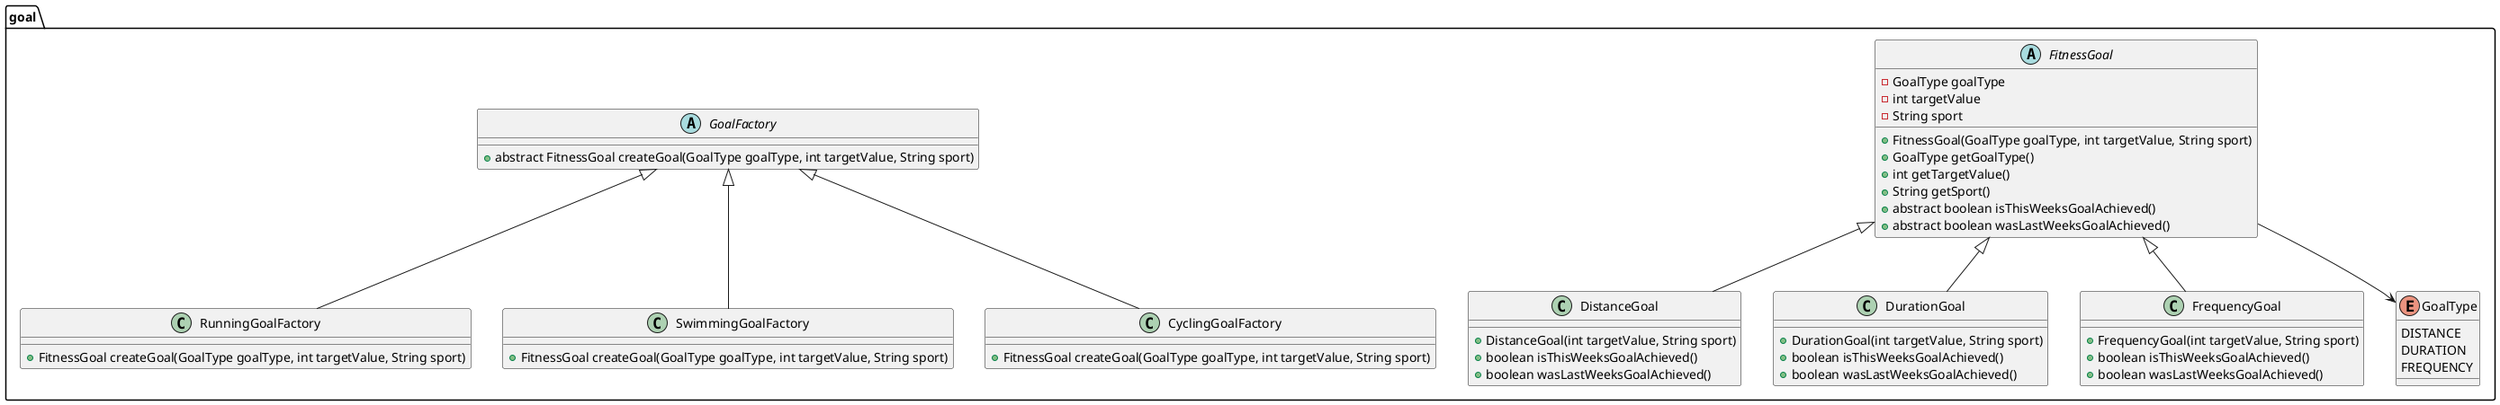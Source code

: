 @startuml
package goal {
    abstract class FitnessGoal {
        - GoalType goalType
        - int targetValue
        - String sport

        + FitnessGoal(GoalType goalType, int targetValue, String sport)
        + GoalType getGoalType()
        + int getTargetValue()
        + String getSport()
        + abstract boolean isThisWeeksGoalAchieved()
        + abstract boolean wasLastWeeksGoalAchieved()
    }

    class DistanceGoal extends FitnessGoal {
        + DistanceGoal(int targetValue, String sport)
        + boolean isThisWeeksGoalAchieved()
        + boolean wasLastWeeksGoalAchieved()
    }

    class DurationGoal extends FitnessGoal {
        + DurationGoal(int targetValue, String sport)
        + boolean isThisWeeksGoalAchieved()
        + boolean wasLastWeeksGoalAchieved()
    }

    class FrequencyGoal extends FitnessGoal {
        + FrequencyGoal(int targetValue, String sport)
        + boolean isThisWeeksGoalAchieved()
        + boolean wasLastWeeksGoalAchieved()
    }

    abstract class GoalFactory {
        + abstract FitnessGoal createGoal(GoalType goalType, int targetValue, String sport)
    }

    class RunningGoalFactory extends GoalFactory {
        + FitnessGoal createGoal(GoalType goalType, int targetValue, String sport)
    }

    class SwimmingGoalFactory extends GoalFactory {
        + FitnessGoal createGoal(GoalType goalType, int targetValue, String sport)
    }

    class CyclingGoalFactory extends GoalFactory {
        + FitnessGoal createGoal(GoalType goalType, int targetValue, String sport)
    }

    enum GoalType {
        DISTANCE
        DURATION
        FREQUENCY
    }

    FitnessGoal --> GoalType
}
@enduml